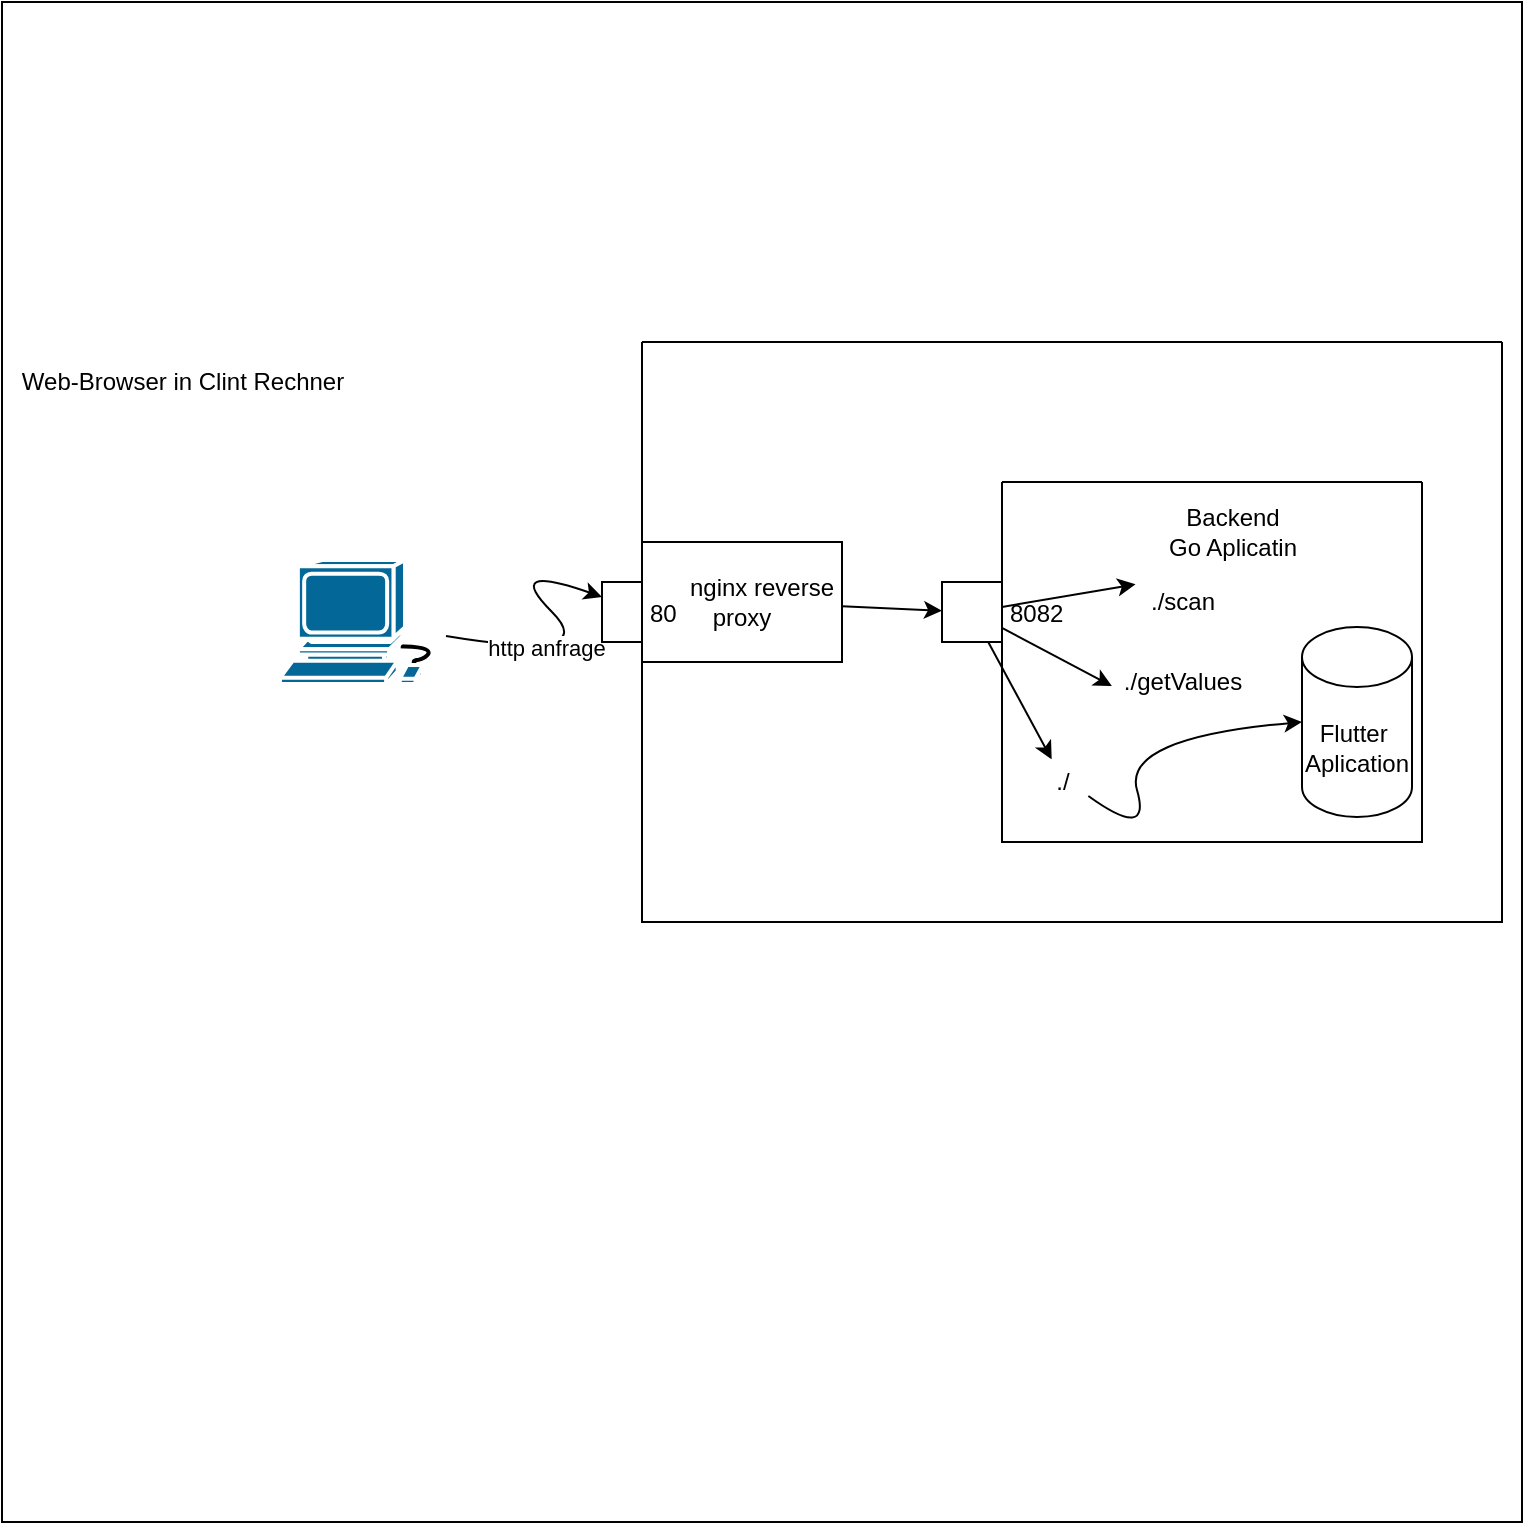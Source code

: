 <mxfile>
    <diagram id="ZWHpbIGB1hO_pDec2nDw" name="Page-1">
        <mxGraphModel dx="2002" dy="1950" grid="1" gridSize="10" guides="1" tooltips="1" connect="1" arrows="1" fold="1" page="1" pageScale="1" pageWidth="850" pageHeight="1100" math="0" shadow="0">
            <root>
                <mxCell id="0"/>
                <mxCell id="1" parent="0"/>
                <mxCell id="33" value="" style="whiteSpace=wrap;html=1;aspect=fixed;" parent="1" vertex="1">
                    <mxGeometry x="70" y="-60" width="760" height="760" as="geometry"/>
                </mxCell>
                <mxCell id="34" value="" style="swimlane;startSize=0;" parent="1" vertex="1">
                    <mxGeometry x="390" y="110" width="430" height="290" as="geometry">
                        <mxRectangle x="370" y="110" width="50" height="40" as="alternateBounds"/>
                    </mxGeometry>
                </mxCell>
                <mxCell id="35" value="" style="swimlane;startSize=0;" parent="34" vertex="1">
                    <mxGeometry x="180" y="70" width="210" height="180" as="geometry"/>
                </mxCell>
                <mxCell id="36" value="Flutter&amp;nbsp;&lt;br&gt;Aplication" style="shape=cylinder3;whiteSpace=wrap;html=1;boundedLbl=1;backgroundOutline=1;size=15;" parent="35" vertex="1">
                    <mxGeometry x="150" y="72.5" width="55" height="95" as="geometry"/>
                </mxCell>
                <mxCell id="37" value="./" style="text;html=1;align=center;verticalAlign=middle;resizable=0;points=[];autosize=1;strokeColor=none;fillColor=none;" parent="35" vertex="1">
                    <mxGeometry x="20" y="140" width="20" height="20" as="geometry"/>
                </mxCell>
                <mxCell id="38" value="" style="curved=1;endArrow=classic;html=1;exitX=1.159;exitY=0.851;exitDx=0;exitDy=0;exitPerimeter=0;entryX=0;entryY=0.5;entryDx=0;entryDy=0;entryPerimeter=0;" parent="35" source="37" target="36" edge="1">
                    <mxGeometry width="50" height="50" relative="1" as="geometry">
                        <mxPoint x="25" y="180" as="sourcePoint"/>
                        <mxPoint x="55" y="130" as="targetPoint"/>
                        <Array as="points">
                            <mxPoint x="75" y="180"/>
                            <mxPoint x="60" y="128"/>
                        </Array>
                    </mxGeometry>
                </mxCell>
                <mxCell id="39" value="Backend&lt;br&gt;Go Aplicatin" style="text;html=1;align=center;verticalAlign=middle;resizable=0;points=[];autosize=1;strokeColor=none;fillColor=none;" parent="35" vertex="1">
                    <mxGeometry x="75" y="10" width="80" height="30" as="geometry"/>
                </mxCell>
                <mxCell id="41" value="./scan" style="text;html=1;align=center;verticalAlign=middle;resizable=0;points=[];autosize=1;strokeColor=none;fillColor=none;" parent="35" vertex="1">
                    <mxGeometry x="65" y="50" width="50" height="20" as="geometry"/>
                </mxCell>
                <mxCell id="42" value="./getValues" style="text;html=1;align=center;verticalAlign=middle;resizable=0;points=[];autosize=1;strokeColor=none;fillColor=none;" parent="35" vertex="1">
                    <mxGeometry x="55" y="90" width="70" height="20" as="geometry"/>
                </mxCell>
                <mxCell id="44" value="" style="edgeStyle=none;html=1;" parent="34" source="45" target="50" edge="1">
                    <mxGeometry relative="1" as="geometry"/>
                </mxCell>
                <mxCell id="45" value="&amp;nbsp; &amp;nbsp; &amp;nbsp; nginx reverse proxy" style="whiteSpace=wrap;html=1;" parent="34" vertex="1">
                    <mxGeometry y="100" width="100" height="60" as="geometry"/>
                </mxCell>
                <mxCell id="47" value="" style="edgeStyle=none;html=1;entryX=0.035;entryY=0.059;entryDx=0;entryDy=0;entryPerimeter=0;" parent="34" source="50" target="41" edge="1">
                    <mxGeometry relative="1" as="geometry"/>
                </mxCell>
                <mxCell id="48" value="" style="edgeStyle=none;html=1;entryX=-0.001;entryY=0.601;entryDx=0;entryDy=0;entryPerimeter=0;" parent="34" source="50" target="42" edge="1">
                    <mxGeometry relative="1" as="geometry"/>
                </mxCell>
                <mxCell id="49" value="" style="edgeStyle=none;html=1;entryX=0.242;entryY=-0.066;entryDx=0;entryDy=0;entryPerimeter=0;" parent="34" source="50" target="37" edge="1">
                    <mxGeometry relative="1" as="geometry"/>
                </mxCell>
                <mxCell id="50" value="8082" style="fontStyle=0;labelPosition=right;verticalLabelPosition=middle;align=left;verticalAlign=middle;spacingLeft=2;" parent="34" vertex="1">
                    <mxGeometry x="150" y="120" width="30" height="30" as="geometry"/>
                </mxCell>
                <mxCell id="51" value="Web-Browser in Clint Rechner" style="text;html=1;align=center;verticalAlign=middle;resizable=0;points=[];autosize=1;strokeColor=none;fillColor=none;" parent="1" vertex="1">
                    <mxGeometry x="70" y="120" width="180" height="20" as="geometry"/>
                </mxCell>
                <mxCell id="53" value="" style="shape=mxgraph.cisco.computers_and_peripherals.workstation;sketch=0;html=1;pointerEvents=1;dashed=0;fillColor=#036897;strokeColor=#ffffff;strokeWidth=2;verticalLabelPosition=bottom;verticalAlign=top;align=center;outlineConnect=0;" parent="1" vertex="1">
                    <mxGeometry x="209" y="219" width="83" height="62" as="geometry"/>
                </mxCell>
                <mxCell id="54" value="" style="curved=1;endArrow=classic;html=1;entryX=0;entryY=0.25;entryDx=0;entryDy=0;" parent="1" source="53" target="56" edge="1">
                    <mxGeometry width="50" height="50" relative="1" as="geometry">
                        <mxPoint x="320" y="270" as="sourcePoint"/>
                        <mxPoint x="370" y="220" as="targetPoint"/>
                        <Array as="points">
                            <mxPoint x="370" y="270"/>
                            <mxPoint x="320" y="220"/>
                        </Array>
                    </mxGeometry>
                </mxCell>
                <mxCell id="55" value="http anfrage" style="edgeLabel;html=1;align=center;verticalAlign=middle;resizable=0;points=[];" parent="54" vertex="1" connectable="0">
                    <mxGeometry x="-0.505" y="2" relative="1" as="geometry">
                        <mxPoint as="offset"/>
                    </mxGeometry>
                </mxCell>
                <mxCell id="56" value="80" style="fontStyle=0;labelPosition=right;verticalLabelPosition=middle;align=left;verticalAlign=middle;spacingLeft=2;" parent="1" vertex="1">
                    <mxGeometry x="370" y="230" width="20" height="30" as="geometry"/>
                </mxCell>
            </root>
        </mxGraphModel>
    </diagram>
</mxfile>
